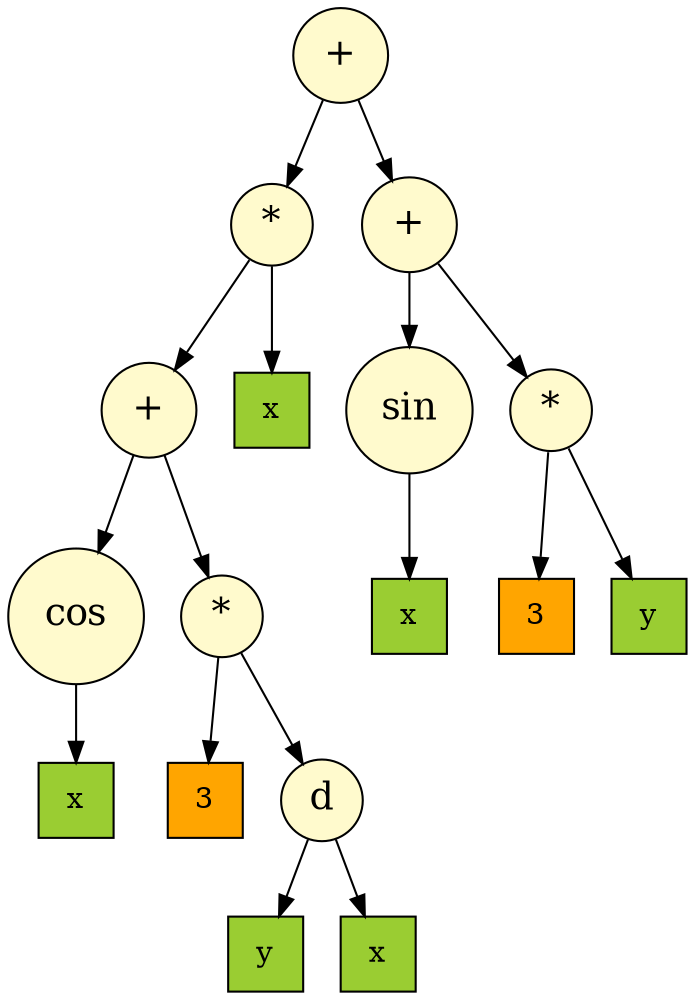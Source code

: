 digraph dump
{
node [style = filled]
	node0x55d26b71f600 [shape = "circle" label = "+", fillcolor = "#fffacd", fontsize = 18]
	node0x55d26b71f400 [shape = "circle" label = "*", fillcolor = "#fffacd", fontsize = 18]
	node0x55d26b71ef40 [shape = "circle" label = "+", fillcolor = "#fffacd", fontsize = 18]
	node0x55d26b71f0c0 [shape = "circle" label = "cos", fillcolor = "#fffacd", fontsize = 18]
	node0x55d26b71f100 [shape = "square" label = "x", fillcolor = "#9acd32"]
	node0x55d26b71f0c0 -> node0x55d26b71f100
	node0x55d26b71ef40 -> node0x55d26b71f0c0
	node0x55d26b71ef80 [shape = "circle" label = "*", fillcolor = "#fffacd", fontsize = 18]
	node0x55d26b71f080 [shape = "square" label = "3", fillcolor = "#ffa500"]
	node0x55d26b71ef80 -> node0x55d26b71f080
	node0x55d26b71efc0 [shape = "circle" label = "d", fillcolor = "#fffacd", fontsize = 18]
	node0x55d26b71f040 [shape = "square" label = "y", fillcolor = "#9acd32"]
	node0x55d26b71efc0 -> node0x55d26b71f040
	node0x55d26b71f000 [shape = "square" label = "x", fillcolor = "#9acd32"]
	node0x55d26b71efc0 -> node0x55d26b71f000
	node0x55d26b71ef80 -> node0x55d26b71efc0
	node0x55d26b71ef40 -> node0x55d26b71ef80
	node0x55d26b71f400 -> node0x55d26b71ef40
	node0x55d26b71f280 [shape = "square" label = "x", fillcolor = "#9acd32"]
	node0x55d26b71f400 -> node0x55d26b71f280
	node0x55d26b71f600 -> node0x55d26b71f400
	node0x55d26b71f5c0 [shape = "circle" label = "+", fillcolor = "#fffacd", fontsize = 18]
	node0x55d26b71f4c0 [shape = "circle" label = "sin", fillcolor = "#fffacd", fontsize = 18]
	node0x55d26b71f440 [shape = "square" label = "x", fillcolor = "#9acd32"]
	node0x55d26b71f4c0 -> node0x55d26b71f440
	node0x55d26b71f5c0 -> node0x55d26b71f4c0
	node0x55d26b71f580 [shape = "circle" label = "*", fillcolor = "#fffacd", fontsize = 18]
	node0x55d26b71f500 [shape = "square" label = "3", fillcolor = "#ffa500"]
	node0x55d26b71f580 -> node0x55d26b71f500
	node0x55d26b71f540 [shape = "square" label = "y", fillcolor = "#9acd32"]
	node0x55d26b71f580 -> node0x55d26b71f540
	node0x55d26b71f5c0 -> node0x55d26b71f580
	node0x55d26b71f600 -> node0x55d26b71f5c0

}
